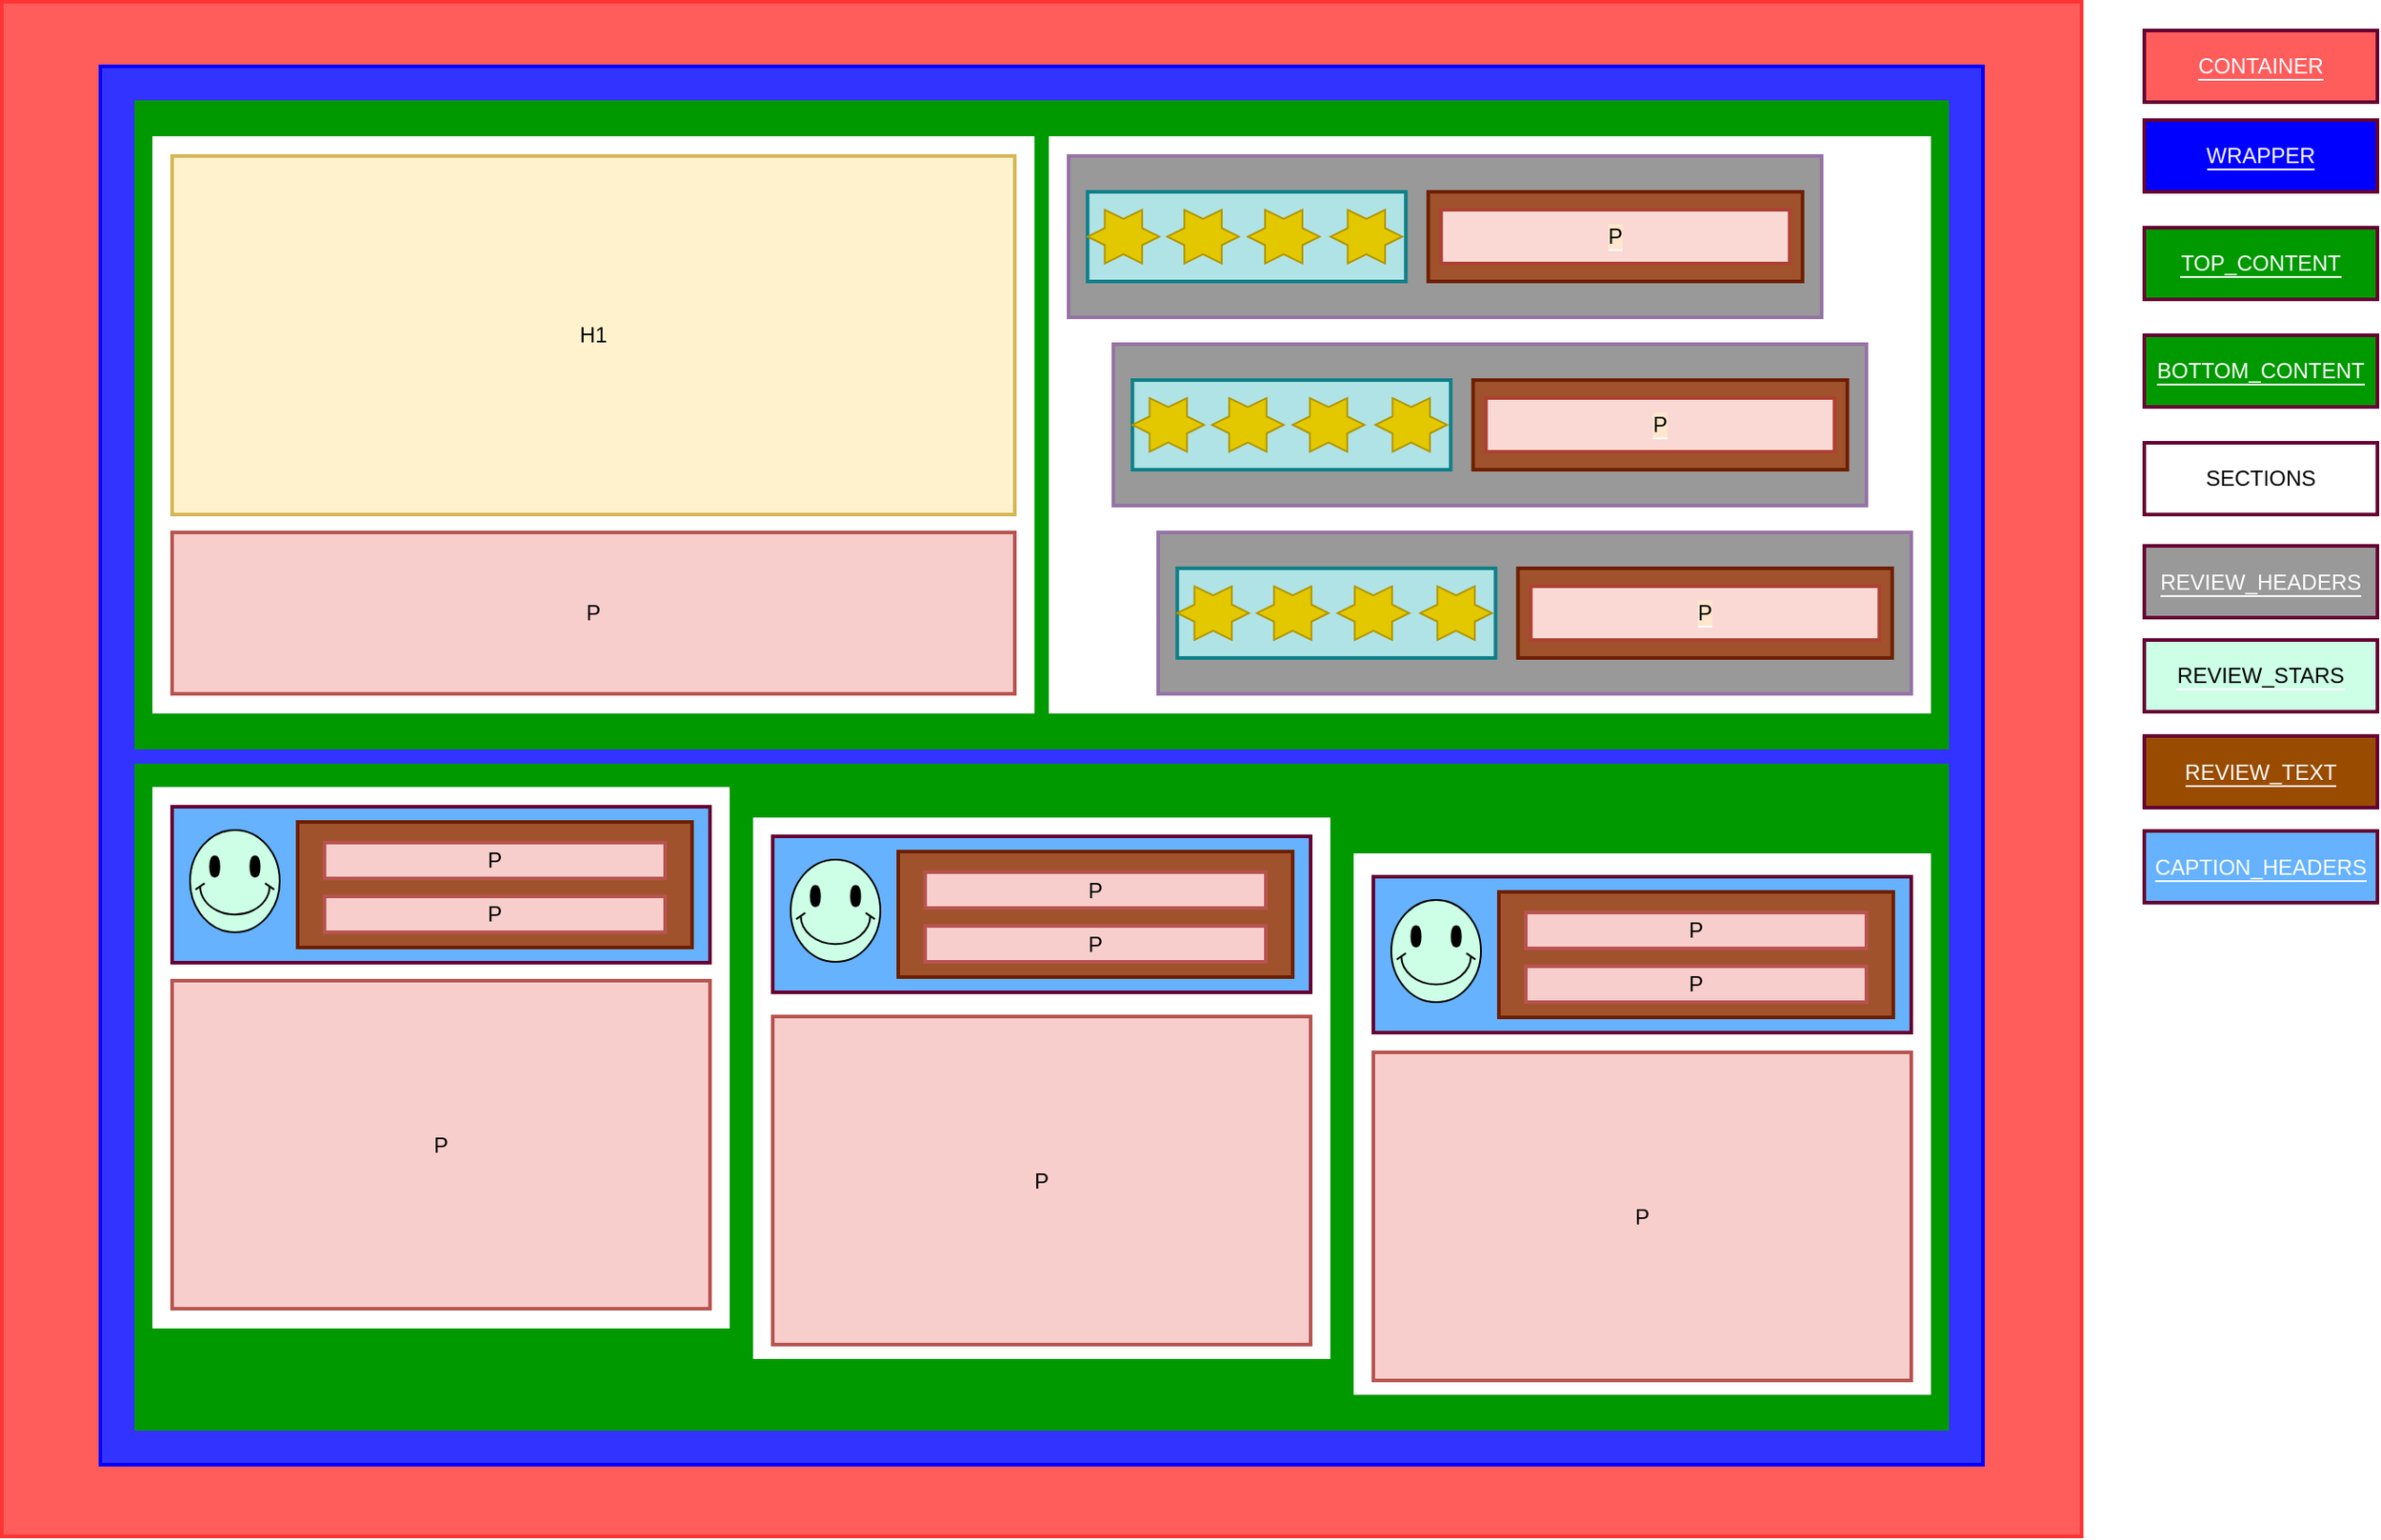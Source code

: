 <mxfile version="13.8.5"><diagram id="ndg5LRgTctKMqfmfvnYL" name="Page-1"><mxGraphModel dx="1587" dy="1125" grid="1" gridSize="10" guides="1" tooltips="1" connect="1" arrows="1" fold="1" page="1" pageScale="1" pageWidth="1169" pageHeight="827" math="0" shadow="0"><root><mxCell id="0"/><mxCell id="1" parent="0"/><mxCell id="LnrIiZvxyNQqSvJF2Py5-2" value="" style="rounded=0;whiteSpace=wrap;html=1;strokeWidth=2;strokeColor=#FF3333;align=left;labelBackgroundColor=#ffffff;fillColor=#FF5C5C;" parent="1" vertex="1"><mxGeometry x="5" y="4" width="1160" height="856" as="geometry"/></mxCell><mxCell id="LnrIiZvxyNQqSvJF2Py5-3" value="" style="rounded=0;whiteSpace=wrap;html=1;strokeWidth=2;strokeColor=#0000FF;fillColor=#3333FF;" parent="1" vertex="1"><mxGeometry x="60" y="40" width="1050" height="780" as="geometry"/></mxCell><mxCell id="LnrIiZvxyNQqSvJF2Py5-4" value="" style="rounded=0;whiteSpace=wrap;html=1;strokeWidth=2;strokeColor=#009900;fillColor=#009900;" parent="1" vertex="1"><mxGeometry x="80" y="60" width="1010" height="360" as="geometry"/></mxCell><mxCell id="LnrIiZvxyNQqSvJF2Py5-5" value="" style="rounded=0;whiteSpace=wrap;html=1;strokeWidth=2;strokeColor=#009900;fillColor=#009900;" parent="1" vertex="1"><mxGeometry x="80" y="430" width="1010" height="370" as="geometry"/></mxCell><mxCell id="LnrIiZvxyNQqSvJF2Py5-6" value="" style="rounded=0;whiteSpace=wrap;html=1;strokeWidth=2;strokeColor=#FFFFFF;" parent="1" vertex="1"><mxGeometry x="90" y="80" width="490" height="320" as="geometry"/></mxCell><mxCell id="LnrIiZvxyNQqSvJF2Py5-7" value="" style="rounded=0;whiteSpace=wrap;html=1;strokeWidth=2;strokeColor=#FFFFFF;" parent="1" vertex="1"><mxGeometry x="590" y="80" width="490" height="320" as="geometry"/></mxCell><mxCell id="LnrIiZvxyNQqSvJF2Py5-8" value="" style="rounded=0;whiteSpace=wrap;html=1;strokeWidth=2;strokeColor=#FFFFFF;" parent="1" vertex="1"><mxGeometry x="90" y="443" width="320" height="300" as="geometry"/></mxCell><mxCell id="LnrIiZvxyNQqSvJF2Py5-12" value="H1" style="rounded=0;whiteSpace=wrap;html=1;strokeColor=#d6b656;strokeWidth=2;fillColor=#fff2cc;" parent="1" vertex="1"><mxGeometry x="100" y="90" width="470" height="200" as="geometry"/></mxCell><mxCell id="LnrIiZvxyNQqSvJF2Py5-13" value="P" style="rounded=0;whiteSpace=wrap;html=1;strokeColor=#b85450;strokeWidth=2;fillColor=#f8cecc;" parent="1" vertex="1"><mxGeometry x="100" y="300" width="470" height="90" as="geometry"/></mxCell><mxCell id="LnrIiZvxyNQqSvJF2Py5-14" value="" style="rounded=0;whiteSpace=wrap;html=1;strokeColor=#9673a6;strokeWidth=2;fillColor=#999999;" parent="1" vertex="1"><mxGeometry x="600" y="90" width="420" height="90" as="geometry"/></mxCell><mxCell id="LnrIiZvxyNQqSvJF2Py5-17" value="" style="rounded=0;whiteSpace=wrap;html=1;strokeColor=#9673a6;strokeWidth=2;fillColor=#999999;" parent="1" vertex="1"><mxGeometry x="625" y="195" width="420" height="90" as="geometry"/></mxCell><mxCell id="LnrIiZvxyNQqSvJF2Py5-18" value="" style="rounded=0;whiteSpace=wrap;html=1;strokeColor=#9673a6;strokeWidth=2;fillColor=#999999;" parent="1" vertex="1"><mxGeometry x="650" y="300" width="420" height="90" as="geometry"/></mxCell><mxCell id="LnrIiZvxyNQqSvJF2Py5-19" value="" style="rounded=0;whiteSpace=wrap;html=1;strokeWidth=2;strokeColor=#660033;fillColor=#66B2FF;" parent="1" vertex="1"><mxGeometry x="100" y="453" width="300" height="87" as="geometry"/></mxCell><mxCell id="LnrIiZvxyNQqSvJF2Py5-20" value="P" style="rounded=0;whiteSpace=wrap;html=1;strokeColor=#b85450;strokeWidth=2;fillColor=#f8cecc;" parent="1" vertex="1"><mxGeometry x="100" y="550" width="300" height="183" as="geometry"/></mxCell><mxCell id="LnrIiZvxyNQqSvJF2Py5-29" value="" style="rounded=0;whiteSpace=wrap;html=1;strokeWidth=2;strokeColor=#FFFFFF;" parent="1" vertex="1"><mxGeometry x="425" y="460" width="320" height="300" as="geometry"/></mxCell><mxCell id="LnrIiZvxyNQqSvJF2Py5-35" value="" style="rounded=0;whiteSpace=wrap;html=1;strokeWidth=2;strokeColor=#FFFFFF;" parent="1" vertex="1"><mxGeometry x="760" y="480" width="320" height="300" as="geometry"/></mxCell><mxCell id="LnrIiZvxyNQqSvJF2Py5-45" value="&lt;font color=&quot;#ffffff&quot; style=&quot;background-color: rgb(0 , 0 , 255)&quot;&gt;WRAPPER&lt;/font&gt;" style="rounded=0;whiteSpace=wrap;html=1;labelBackgroundColor=#ffffff;strokeColor=#660033;strokeWidth=2;fontColor=#000000;fillColor=#0000FF;" parent="1" vertex="1"><mxGeometry x="1200" y="70" width="130" height="40" as="geometry"/></mxCell><mxCell id="LnrIiZvxyNQqSvJF2Py5-46" value="&lt;font color=&quot;#ffffff&quot; style=&quot;background-color: rgb(0 , 153 , 0)&quot;&gt;TOP_CONTENT&lt;/font&gt;" style="rounded=0;whiteSpace=wrap;html=1;labelBackgroundColor=#ffffff;strokeColor=#660033;strokeWidth=2;fontColor=#000000;fillColor=#009900;" parent="1" vertex="1"><mxGeometry x="1200" y="130" width="130" height="40" as="geometry"/></mxCell><mxCell id="LnrIiZvxyNQqSvJF2Py5-48" value="&lt;font color=&quot;#ffffff&quot; style=&quot;background-color: rgb(0 , 153 , 0)&quot;&gt;BOTTOM_CONTENT&lt;/font&gt;" style="rounded=0;whiteSpace=wrap;html=1;labelBackgroundColor=#ffffff;strokeColor=#660033;strokeWidth=2;fontColor=#000000;fillColor=#009900;" parent="1" vertex="1"><mxGeometry x="1200" y="190" width="130" height="40" as="geometry"/></mxCell><mxCell id="LnrIiZvxyNQqSvJF2Py5-49" value="&lt;font color=&quot;#ffffff&quot; style=&quot;background-color: rgb(255 , 92 , 92)&quot;&gt;CONTAINER&lt;/font&gt;" style="rounded=0;whiteSpace=wrap;html=1;labelBackgroundColor=#ffffff;strokeColor=#660033;strokeWidth=2;fontColor=#000000;fillColor=#FF5C5C;" parent="1" vertex="1"><mxGeometry x="1200" y="20" width="130" height="40" as="geometry"/></mxCell><mxCell id="LnrIiZvxyNQqSvJF2Py5-50" value="&lt;font style=&quot;background-color: rgb(255 , 255 , 255)&quot;&gt;SECTIONS&lt;/font&gt;" style="rounded=0;whiteSpace=wrap;html=1;labelBackgroundColor=#ffffff;strokeColor=#660033;strokeWidth=2;fontColor=#000000;fillColor=#FFFFFF;" parent="1" vertex="1"><mxGeometry x="1200" y="250" width="130" height="40" as="geometry"/></mxCell><mxCell id="LnrIiZvxyNQqSvJF2Py5-51" value="&lt;font color=&quot;#ffffff&quot; style=&quot;background-color: rgb(102 , 178 , 255)&quot;&gt;CAPTION_HEADERS&lt;/font&gt;" style="rounded=0;whiteSpace=wrap;html=1;labelBackgroundColor=#ffffff;strokeColor=#660033;strokeWidth=2;fontColor=#000000;fillColor=#66B2FF;" parent="1" vertex="1"><mxGeometry x="1200" y="466.5" width="130" height="40" as="geometry"/></mxCell><mxCell id="LnrIiZvxyNQqSvJF2Py5-60" value="&lt;font color=&quot;#ffffff&quot;&gt;&lt;span style=&quot;background-color: rgb(153 , 153 , 153)&quot;&gt;REVIEW_HEADERS&lt;/span&gt;&lt;/font&gt;" style="rounded=0;whiteSpace=wrap;html=1;labelBackgroundColor=#ffffff;strokeColor=#660033;strokeWidth=2;fontColor=#000000;fillColor=#999999;" parent="1" vertex="1"><mxGeometry x="1200" y="307.5" width="130" height="40" as="geometry"/></mxCell><mxCell id="AXb9uBrZmUPK0tKDC45d-26" value="" style="rounded=0;whiteSpace=wrap;html=1;labelBackgroundColor=#ffffff;strokeColor=#0e8088;strokeWidth=2;fillColor=#b0e3e6;" vertex="1" parent="1"><mxGeometry x="610.62" y="110" width="177.5" height="50" as="geometry"/></mxCell><mxCell id="AXb9uBrZmUPK0tKDC45d-27" value="" style="rounded=0;whiteSpace=wrap;html=1;labelBackgroundColor=#ffffff;strokeColor=#6D1F00;strokeWidth=2;fillColor=#a0522d;fontColor=#ffffff;" vertex="1" parent="1"><mxGeometry x="800.62" y="110" width="208.75" height="50" as="geometry"/></mxCell><mxCell id="AXb9uBrZmUPK0tKDC45d-33" value="&lt;span style=&quot;background-color: rgb(255 , 230 , 204)&quot;&gt;P&lt;/span&gt;" style="rounded=0;whiteSpace=wrap;html=1;labelBackgroundColor=#ffffff;strokeColor=#ae4132;strokeWidth=2;fillColor=#fad9d5;" vertex="1" parent="1"><mxGeometry x="807.8" y="120" width="194.38" height="30" as="geometry"/></mxCell><mxCell id="AXb9uBrZmUPK0tKDC45d-34" value="&lt;font color=&quot;#ffffff&quot; style=&quot;background-color: rgb(153 , 76 , 0)&quot;&gt;REVIEW_TEXT&lt;/font&gt;" style="rounded=0;whiteSpace=wrap;html=1;labelBackgroundColor=#ffffff;strokeColor=#660033;strokeWidth=2;fontColor=#000000;fillColor=#994C00;" vertex="1" parent="1"><mxGeometry x="1200" y="413.5" width="130" height="40" as="geometry"/></mxCell><mxCell id="AXb9uBrZmUPK0tKDC45d-35" value="" style="verticalLabelPosition=bottom;verticalAlign=top;html=1;shape=mxgraph.basic.6_point_star;fillColor=#e3c800;strokeColor=#B09500;fontColor=#ffffff;" vertex="1" parent="1"><mxGeometry x="610.62" y="120" width="40" height="30" as="geometry"/></mxCell><mxCell id="AXb9uBrZmUPK0tKDC45d-36" value="" style="verticalLabelPosition=bottom;verticalAlign=top;html=1;shape=mxgraph.basic.6_point_star;fillColor=#e3c800;strokeColor=#B09500;fontColor=#ffffff;" vertex="1" parent="1"><mxGeometry x="655" y="120" width="40" height="30" as="geometry"/></mxCell><mxCell id="AXb9uBrZmUPK0tKDC45d-38" value="" style="verticalLabelPosition=bottom;verticalAlign=top;html=1;shape=mxgraph.basic.6_point_star;fillColor=#e3c800;strokeColor=#B09500;fontColor=#ffffff;" vertex="1" parent="1"><mxGeometry x="700" y="120" width="40" height="30" as="geometry"/></mxCell><mxCell id="AXb9uBrZmUPK0tKDC45d-40" value="" style="verticalLabelPosition=bottom;verticalAlign=top;html=1;shape=mxgraph.basic.6_point_star;fillColor=#e3c800;strokeColor=#B09500;fontColor=#ffffff;" vertex="1" parent="1"><mxGeometry x="746.12" y="120" width="40" height="30" as="geometry"/></mxCell><mxCell id="AXb9uBrZmUPK0tKDC45d-41" value="&lt;font style=&quot;background-color: rgb(204 , 255 , 230)&quot;&gt;REVIEW_STARS&lt;/font&gt;" style="rounded=0;whiteSpace=wrap;html=1;labelBackgroundColor=#ffffff;strokeColor=#660033;strokeWidth=2;fontColor=#000000;fillColor=#CCFFE6;" vertex="1" parent="1"><mxGeometry x="1200" y="360" width="130" height="40" as="geometry"/></mxCell><mxCell id="AXb9uBrZmUPK0tKDC45d-42" value="" style="rounded=0;whiteSpace=wrap;html=1;labelBackgroundColor=#ffffff;strokeColor=#6D1F00;strokeWidth=2;fillColor=#a0522d;fontColor=#ffffff;" vertex="1" parent="1"><mxGeometry x="170" y="461.5" width="220" height="70" as="geometry"/></mxCell><mxCell id="AXb9uBrZmUPK0tKDC45d-43" value="P" style="rounded=0;whiteSpace=wrap;html=1;strokeColor=#b85450;strokeWidth=2;fillColor=#f8cecc;" vertex="1" parent="1"><mxGeometry x="185" y="503" width="190" height="20" as="geometry"/></mxCell><mxCell id="LnrIiZvxyNQqSvJF2Py5-22" value="P" style="rounded=0;whiteSpace=wrap;html=1;strokeColor=#b85450;strokeWidth=2;fillColor=#f8cecc;imageHeight=37;" parent="1" vertex="1"><mxGeometry x="185" y="473" width="190" height="20" as="geometry"/></mxCell><mxCell id="AXb9uBrZmUPK0tKDC45d-44" value="P" style="rounded=0;whiteSpace=wrap;html=1;strokeColor=#b85450;strokeWidth=2;fillColor=#f8cecc;" vertex="1" parent="1"><mxGeometry x="435" y="570" width="300" height="183" as="geometry"/></mxCell><mxCell id="AXb9uBrZmUPK0tKDC45d-45" value="P" style="rounded=0;whiteSpace=wrap;html=1;strokeColor=#b85450;strokeWidth=2;fillColor=#f8cecc;" vertex="1" parent="1"><mxGeometry x="770" y="590" width="300" height="183" as="geometry"/></mxCell><mxCell id="AXb9uBrZmUPK0tKDC45d-46" value="" style="verticalLabelPosition=bottom;verticalAlign=top;html=1;shape=mxgraph.basic.smiley;fillColor=#CCFFE6;" vertex="1" parent="1"><mxGeometry x="110" y="466" width="50" height="57" as="geometry"/></mxCell><mxCell id="AXb9uBrZmUPK0tKDC45d-47" value="" style="rounded=0;whiteSpace=wrap;html=1;strokeWidth=2;strokeColor=#660033;fillColor=#66B2FF;" vertex="1" parent="1"><mxGeometry x="435" y="469.5" width="300" height="87" as="geometry"/></mxCell><mxCell id="AXb9uBrZmUPK0tKDC45d-48" value="" style="rounded=0;whiteSpace=wrap;html=1;labelBackgroundColor=#ffffff;strokeColor=#6D1F00;strokeWidth=2;fillColor=#a0522d;fontColor=#ffffff;" vertex="1" parent="1"><mxGeometry x="505" y="478" width="220" height="70" as="geometry"/></mxCell><mxCell id="AXb9uBrZmUPK0tKDC45d-49" value="P" style="rounded=0;whiteSpace=wrap;html=1;strokeColor=#b85450;strokeWidth=2;fillColor=#f8cecc;" vertex="1" parent="1"><mxGeometry x="520" y="519.5" width="190" height="20" as="geometry"/></mxCell><mxCell id="AXb9uBrZmUPK0tKDC45d-50" value="P" style="rounded=0;whiteSpace=wrap;html=1;strokeColor=#b85450;strokeWidth=2;fillColor=#f8cecc;imageHeight=37;" vertex="1" parent="1"><mxGeometry x="520" y="489.5" width="190" height="20" as="geometry"/></mxCell><mxCell id="AXb9uBrZmUPK0tKDC45d-51" value="" style="verticalLabelPosition=bottom;verticalAlign=top;html=1;shape=mxgraph.basic.smiley;fillColor=#CCFFE6;" vertex="1" parent="1"><mxGeometry x="445" y="482.5" width="50" height="57" as="geometry"/></mxCell><mxCell id="AXb9uBrZmUPK0tKDC45d-52" value="" style="rounded=0;whiteSpace=wrap;html=1;strokeWidth=2;strokeColor=#660033;fillColor=#66B2FF;" vertex="1" parent="1"><mxGeometry x="770" y="492" width="300" height="87" as="geometry"/></mxCell><mxCell id="AXb9uBrZmUPK0tKDC45d-53" value="" style="rounded=0;whiteSpace=wrap;html=1;labelBackgroundColor=#ffffff;strokeColor=#6D1F00;strokeWidth=2;fillColor=#a0522d;fontColor=#ffffff;" vertex="1" parent="1"><mxGeometry x="840" y="500.5" width="220" height="70" as="geometry"/></mxCell><mxCell id="AXb9uBrZmUPK0tKDC45d-54" value="P" style="rounded=0;whiteSpace=wrap;html=1;strokeColor=#b85450;strokeWidth=2;fillColor=#f8cecc;" vertex="1" parent="1"><mxGeometry x="855" y="542" width="190" height="20" as="geometry"/></mxCell><mxCell id="AXb9uBrZmUPK0tKDC45d-55" value="P" style="rounded=0;whiteSpace=wrap;html=1;strokeColor=#b85450;strokeWidth=2;fillColor=#f8cecc;imageHeight=37;" vertex="1" parent="1"><mxGeometry x="855" y="512" width="190" height="20" as="geometry"/></mxCell><mxCell id="AXb9uBrZmUPK0tKDC45d-56" value="" style="verticalLabelPosition=bottom;verticalAlign=top;html=1;shape=mxgraph.basic.smiley;fillColor=#CCFFE6;" vertex="1" parent="1"><mxGeometry x="780" y="505" width="50" height="57" as="geometry"/></mxCell><mxCell id="AXb9uBrZmUPK0tKDC45d-57" value="" style="rounded=0;whiteSpace=wrap;html=1;labelBackgroundColor=#ffffff;strokeColor=#0e8088;strokeWidth=2;fillColor=#b0e3e6;" vertex="1" parent="1"><mxGeometry x="635.63" y="215" width="177.5" height="50" as="geometry"/></mxCell><mxCell id="AXb9uBrZmUPK0tKDC45d-58" value="" style="rounded=0;whiteSpace=wrap;html=1;labelBackgroundColor=#ffffff;strokeColor=#6D1F00;strokeWidth=2;fillColor=#a0522d;fontColor=#ffffff;" vertex="1" parent="1"><mxGeometry x="825.63" y="215" width="208.75" height="50" as="geometry"/></mxCell><mxCell id="AXb9uBrZmUPK0tKDC45d-59" value="&lt;span style=&quot;background-color: rgb(255 , 230 , 204)&quot;&gt;P&lt;/span&gt;" style="rounded=0;whiteSpace=wrap;html=1;labelBackgroundColor=#ffffff;strokeColor=#ae4132;strokeWidth=2;fillColor=#fad9d5;" vertex="1" parent="1"><mxGeometry x="832.81" y="225" width="194.38" height="30" as="geometry"/></mxCell><mxCell id="AXb9uBrZmUPK0tKDC45d-60" value="" style="verticalLabelPosition=bottom;verticalAlign=top;html=1;shape=mxgraph.basic.6_point_star;fillColor=#e3c800;strokeColor=#B09500;fontColor=#ffffff;" vertex="1" parent="1"><mxGeometry x="635.63" y="225" width="40" height="30" as="geometry"/></mxCell><mxCell id="AXb9uBrZmUPK0tKDC45d-61" value="" style="verticalLabelPosition=bottom;verticalAlign=top;html=1;shape=mxgraph.basic.6_point_star;fillColor=#e3c800;strokeColor=#B09500;fontColor=#ffffff;" vertex="1" parent="1"><mxGeometry x="680.01" y="225" width="40" height="30" as="geometry"/></mxCell><mxCell id="AXb9uBrZmUPK0tKDC45d-62" value="" style="verticalLabelPosition=bottom;verticalAlign=top;html=1;shape=mxgraph.basic.6_point_star;fillColor=#e3c800;strokeColor=#B09500;fontColor=#ffffff;" vertex="1" parent="1"><mxGeometry x="725.01" y="225" width="40" height="30" as="geometry"/></mxCell><mxCell id="AXb9uBrZmUPK0tKDC45d-63" value="" style="verticalLabelPosition=bottom;verticalAlign=top;html=1;shape=mxgraph.basic.6_point_star;fillColor=#e3c800;strokeColor=#B09500;fontColor=#ffffff;" vertex="1" parent="1"><mxGeometry x="771.13" y="225" width="40" height="30" as="geometry"/></mxCell><mxCell id="AXb9uBrZmUPK0tKDC45d-64" value="" style="rounded=0;whiteSpace=wrap;html=1;labelBackgroundColor=#ffffff;strokeColor=#0e8088;strokeWidth=2;fillColor=#b0e3e6;" vertex="1" parent="1"><mxGeometry x="660.63" y="320" width="177.5" height="50" as="geometry"/></mxCell><mxCell id="AXb9uBrZmUPK0tKDC45d-65" value="" style="rounded=0;whiteSpace=wrap;html=1;labelBackgroundColor=#ffffff;strokeColor=#6D1F00;strokeWidth=2;fillColor=#a0522d;fontColor=#ffffff;" vertex="1" parent="1"><mxGeometry x="850.63" y="320" width="208.75" height="50" as="geometry"/></mxCell><mxCell id="AXb9uBrZmUPK0tKDC45d-66" value="&lt;span style=&quot;background-color: rgb(255 , 230 , 204)&quot;&gt;P&lt;/span&gt;" style="rounded=0;whiteSpace=wrap;html=1;labelBackgroundColor=#ffffff;strokeColor=#ae4132;strokeWidth=2;fillColor=#fad9d5;" vertex="1" parent="1"><mxGeometry x="857.81" y="330" width="194.38" height="30" as="geometry"/></mxCell><mxCell id="AXb9uBrZmUPK0tKDC45d-67" value="" style="verticalLabelPosition=bottom;verticalAlign=top;html=1;shape=mxgraph.basic.6_point_star;fillColor=#e3c800;strokeColor=#B09500;fontColor=#ffffff;" vertex="1" parent="1"><mxGeometry x="660.63" y="330" width="40" height="30" as="geometry"/></mxCell><mxCell id="AXb9uBrZmUPK0tKDC45d-68" value="" style="verticalLabelPosition=bottom;verticalAlign=top;html=1;shape=mxgraph.basic.6_point_star;fillColor=#e3c800;strokeColor=#B09500;fontColor=#ffffff;" vertex="1" parent="1"><mxGeometry x="705.01" y="330" width="40" height="30" as="geometry"/></mxCell><mxCell id="AXb9uBrZmUPK0tKDC45d-69" value="" style="verticalLabelPosition=bottom;verticalAlign=top;html=1;shape=mxgraph.basic.6_point_star;fillColor=#e3c800;strokeColor=#B09500;fontColor=#ffffff;" vertex="1" parent="1"><mxGeometry x="750.01" y="330" width="40" height="30" as="geometry"/></mxCell><mxCell id="AXb9uBrZmUPK0tKDC45d-70" value="" style="verticalLabelPosition=bottom;verticalAlign=top;html=1;shape=mxgraph.basic.6_point_star;fillColor=#e3c800;strokeColor=#B09500;fontColor=#ffffff;" vertex="1" parent="1"><mxGeometry x="796.13" y="330" width="40" height="30" as="geometry"/></mxCell></root></mxGraphModel></diagram></mxfile>